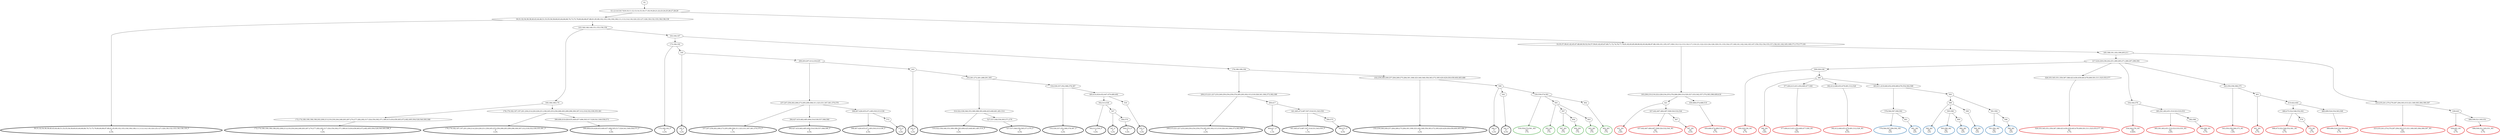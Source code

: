 digraph T {
	{
		rank=same
		130 [penwidth=3,colorscheme=set19,color=0,label="30;31;32;34;36;38;40;43;44;46;51;53;55;56;58;60;63;64;66;68;70;73;75;79;80;84;86;87;88;91;95;99;102;103;104;106;108;111;113;114;118;120;125;127;128;130;132;135;136;138;139_P\nP\n4.3%"]
		126 [penwidth=3,colorscheme=set19,color=0,label="172;174;180;190;196;198;202;208;213;219;230;244;248;263;267;274;277;282;292;317;324;354;362;371;380;415;434;456;463;472;482;495;504;528;540;585;588_P\nP\n5.4%"]
		124 [penwidth=3,colorscheme=set19,color=0,label="176;179;182;187;197;201;204;214;220;226;231;238;245;253;256;268;283;289;296;300;307;312;318;332;339;355;381_P\nP\n3.2%"]
		122 [penwidth=3,colorscheme=set19,color=0,label="399;408;416;428;435;449;457;496;505;517;529;541;549;558;573_P\nP\n5.4%"]
		119 [penwidth=3,colorscheme=set19,color=0,label="175;184;192_P\nP\n2.2%"]
		117 [penwidth=3,colorscheme=set19,color=0,label="195_P\nP\n3.2%"]
		114 [penwidth=3,colorscheme=set19,color=0,label="237;247;258;262;266;273;295;299;306;311;323;331;347;361;370;379_P\nP\n1.1%"]
		112 [penwidth=3,colorscheme=set19,color=0,label="394;427;433;462;485;494;516;539;557;566;580_P\nP\n6.5%"]
		110 [penwidth=3,colorscheme=set19,color=0,label="398;407;426;455;471;493;503;515;538_P\nP\n4.3%"]
		108 [penwidth=3,colorscheme=set19,color=0,label="572_P\nP\n5.4%"]
		106 [penwidth=3,colorscheme=set19,color=0,label="243_P\nP\n3.2%"]
		103 [penwidth=3,colorscheme=set19,color=0,label="310;322;338;346;353;369;388;393;406;425;448;461;481;514_P\nP\n3.2%"]
		101 [penwidth=3,colorscheme=set19,color=0,label="527;537;548;556;565;571;579_P\nP\n6.5%"]
		99 [penwidth=3,colorscheme=set19,color=0,label="316;330;337;352;368;378;387_P\nP\n3.2%"]
		96 [penwidth=3,colorscheme=set19,color=0,label="502;513;536_P\nP\n5.4%"]
		94 [penwidth=3,colorscheme=set19,color=0,label="547_P\nP\n3.2%"]
		92 [penwidth=3,colorscheme=set19,color=0,label="564;570_P\nP\n5.4%"]
		90 [penwidth=3,colorscheme=set19,color=0,label="535_P\nP\n5.4%"]
		87 [penwidth=3,colorscheme=set19,color=0,label="209;215;221;227;233;240;250;254;259;276;285;293;302;313;319;326;341;364;373;382;389_P\nP\n2.2%"]
		85 [penwidth=3,colorscheme=set19,color=0,label="400;417_P\nP\n1.1%"]
		83 [penwidth=3,colorscheme=set19,color=0,label="441;465;473;487;507;518;531;543;550_P\nP\n1.1%"]
		81 [penwidth=3,colorscheme=set19,color=0,label="560;575_P\nP\n6.5%"]
		79 [penwidth=3,colorscheme=set19,color=0,label="232;239;246;249;257;264;269;275;284;301;308;325;340;348;356;363;372;395;420;429;436;458;464;483;486_P\nP\n3.2%"]
		77 [penwidth=3,colorscheme=set19,color=0,label="506_P\nP\n3.2%"]
		75 [penwidth=3,colorscheme=set19,color=0,label="542_P\nP\n6.5%"]
		71 [penwidth=3,colorscheme=set19,color=1,label="421_M1\nM1\n2.8%"]
		69 [penwidth=3,colorscheme=set19,color=1,label="437;442;467;484;497;508;520;532;544_M1\nM1\n4.7%"]
		67 [penwidth=3,colorscheme=set19,color=1,label="567_M1\nM1\n8.5%"]
		65 [penwidth=3,colorscheme=set19,color=1,label="450;466;474;488;519_M1\nM1\n5.7%"]
		61 [penwidth=3,colorscheme=set19,color=1,label="309;329;336_M1\nM1\n4.7%"]
		59 [penwidth=3,colorscheme=set19,color=1,label="360_M1\nM1\n3.8%"]
		57 [penwidth=3,colorscheme=set19,color=1,label="377;404;413;431;454;460;477;500_M1\nM1\n6.6%"]
		55 [penwidth=3,colorscheme=set19,color=1,label="392;412;446;453;479;491;512;526_M1\nM1\n8.5%"]
		53 [penwidth=3,colorscheme=set19,color=1,label="328;335;345;351;359;367;386;423;430;439;445;478;490;501;511;525;555;577_M1\nM1\n5.7%"]
		51 [penwidth=3,colorscheme=set19,color=1,label="334;344;376_M1\nM1\n0.94%"]
		49 [penwidth=3,colorscheme=set19,color=1,label="385;391;402;451;510;523;533;553_M1\nM1\n2.8%"]
		47 [penwidth=3,colorscheme=set19,color=1,label="582;586_M1\nM1\n5.7%"]
		45 [penwidth=3,colorscheme=set19,color=1,label="343;350;358;366;375_M1\nM1\n1.9%"]
		43 [penwidth=3,colorscheme=set19,color=1,label="401_M1\nM1\n4.7%"]
		40 [penwidth=3,colorscheme=set19,color=1,label="468;475;522;546;552;561_M1\nM1\n4.7%"]
		38 [penwidth=3,colorscheme=set19,color=1,label="576_M1\nM1\n5.7%"]
		36 [penwidth=3,colorscheme=set19,color=1,label="489;499;524;534;563;569_M1\nM1\n5.7%"]
		34 [penwidth=3,colorscheme=set19,color=1,label="223;235;241;270;279;287;294;303;315;321;349;365;384;390;397_M1\nM1\n6.6%"]
		32 [penwidth=3,colorscheme=set19,color=1,label="438;443_M1\nM1\n4.7%"]
		30 [penwidth=3,colorscheme=set19,color=1,label="498;509;521;545;551_M1\nM1\n5.7%"]
		27 [penwidth=3,colorscheme=set19,color=2,label="578;584;587;590;592_M2\nM2\n12%"]
		25 [penwidth=3,colorscheme=set19,color=2,label="601_M2\nM2\n12%"]
		22 [penwidth=3,colorscheme=set19,color=2,label="589_M2\nM2\n12%"]
		20 [penwidth=3,colorscheme=set19,color=2,label="595;596_M2\nM2\n12%"]
		18 [penwidth=3,colorscheme=set19,color=2,label="600_M2\nM2\n12%"]
		16 [penwidth=3,colorscheme=set19,color=2,label="599_M2\nM2\n12%"]
		14 [penwidth=3,colorscheme=set19,color=2,label="591;594_M2\nM2\n12%"]
		12 [penwidth=3,colorscheme=set19,color=2,label="598_M2\nM2\n12%"]
		10 [penwidth=3,colorscheme=set19,color=3,label="530;559;574;581_M3\nM3\n17%"]
		8 [penwidth=3,colorscheme=set19,color=3,label="593_M3\nM3\n17%"]
		6 [penwidth=3,colorscheme=set19,color=3,label="597_M3\nM3\n17%"]
		4 [penwidth=3,colorscheme=set19,color=3,label="604_M3\nM3\n17%"]
		2 [penwidth=3,colorscheme=set19,color=3,label="603_M3\nM3\n17%"]
		0 [penwidth=3,colorscheme=set19,color=3,label="602_M3\nM3\n17%"]
	}
	133 [label="GL"]
	132 [label="0;1;2;3;4;5;6;7;8;9;10;11;12;13;14;15;16;17;18;19;20;21;22;23;24;25;26;27;28;29"]
	131 [label="30;31;32;34;36;38;40;43;44;46;51;53;55;56;58;60;63;64;66;68;70;73;75;79;80;84;86;87;88;91;95;99;102;103;104;106;108;111;113;114;118;120;125;127;128;130;132;135;136;138;139"]
	129 [label="143;146;148;149;151;153;156;159"]
	128 [label="160;166;168;170"]
	127 [label="172;174;180;190;196;198;202;208;213;219;230;244;248;263;267;274;277;282;292;317;324;354;362;371;380;415;434;456;463;472;482;495;504;528;540;585;588"]
	125 [label="176;179;182;187;197;201;204;214;220;226;231;238;245;253;256;268;283;289;296;300;307;312;318;332;339;355;381"]
	123 [label="399;408;416;428;435;449;457;496;505;517;529;541;549;558;573"]
	121 [label="163;164;167"]
	120 [label="175;184;192"]
	118 [label="195"]
	116 [label="200;203;207;212;218;225"]
	115 [label="237;247;258;262;266;273;295;299;306;311;323;331;347;361;370;379"]
	113 [label="394;427;433;462;485;494;516;539;557;566;580"]
	111 [label="398;407;426;455;471;493;503;515;538"]
	109 [label="572"]
	107 [label="243"]
	105 [label="252;261;272;281;288;291;305"]
	104 [label="310;322;338;346;353;369;388;393;406;425;448;461;481;514"]
	102 [label="527;537;548;556;565;571;579"]
	100 [label="316;330;337;352;368;378;387"]
	98 [label="405;414;424;432;447;470;480;492"]
	97 [label="502;513;536"]
	95 [label="547"]
	93 [label="564;570"]
	91 [label="535"]
	89 [label="178;186;189;194"]
	88 [label="209;215;221;227;233;240;250;254;259;276;285;293;302;313;319;326;341;364;373;382;389"]
	86 [label="400;417"]
	84 [label="441;465;473;487;507;518;531;543;550"]
	82 [label="560;575"]
	80 [label="232;239;246;249;257;264;269;275;284;301;308;325;340;348;356;363;372;395;420;429;436;458;464;483;486"]
	78 [label="506"]
	76 [label="542"]
	74 [label="33;35;37;39;41;42;45;47;48;49;50;52;54;57;59;61;62;65;67;69;71;72;74;76;77;78;81;82;83;85;89;90;92;93;94;96;97;98;100;101;105;107;109;110;112;115;116;117;119;121;122;123;124;126;129;131;133;134;137;140;141;142;144;145;147;150;152;154;155;157;158;161;162;165;169;171;173;177;181"]
	73 [label="183;206;210;216;222;228;234;255;278;286;290;314;320;327;333;342;357;374;383;396;409;418"]
	72 [label="421"]
	70 [label="437;442;467;484;497;508;520;532;544"]
	68 [label="567"]
	66 [label="450;466;474;488;519"]
	64 [label="185;188;191;193;199;205;211"]
	63 [label="217;224;229;236;242;251;260;265;271;280;297;298;304"]
	62 [label="309;329;336"]
	60 [label="360"]
	58 [label="377;404;413;431;454;460;477;500"]
	56 [label="392;412;446;453;479;491;512;526"]
	54 [label="328;335;345;351;359;367;386;423;430;439;445;478;490;501;511;525;555;577"]
	52 [label="334;344;376"]
	50 [label="385;391;402;451;510;523;533;553"]
	48 [label="582;586"]
	46 [label="343;350;358;366;375"]
	44 [label="401"]
	42 [label="410;422;444"]
	41 [label="468;475;522;546;552;561"]
	39 [label="576"]
	37 [label="489;499;524;534;563;569"]
	35 [label="223;235;241;270;279;287;294;303;315;321;349;365;384;390;397"]
	33 [label="438;443"]
	31 [label="498;509;521;545;551"]
	29 [label="403;411;419;440;452;459;469;476;554;562;568"]
	28 [label="578;584;587;590;592"]
	26 [label="601"]
	24 [label="583"]
	23 [label="589"]
	21 [label="595;596"]
	19 [label="600"]
	17 [label="599"]
	15 [label="591;594"]
	13 [label="598"]
	11 [label="530;559;574;581"]
	9 [label="593"]
	7 [label="597"]
	5 [label="604"]
	3 [label="603"]
	1 [label="602"]
	133 -> 132
	132 -> 131
	132 -> 74
	131 -> 130
	131 -> 129
	129 -> 128
	129 -> 121
	128 -> 127
	128 -> 125
	127 -> 126
	125 -> 124
	125 -> 123
	123 -> 122
	121 -> 120
	121 -> 89
	120 -> 119
	120 -> 118
	118 -> 117
	118 -> 116
	116 -> 115
	116 -> 107
	115 -> 114
	115 -> 113
	115 -> 111
	113 -> 112
	111 -> 110
	111 -> 109
	109 -> 108
	107 -> 106
	107 -> 105
	105 -> 104
	105 -> 100
	104 -> 103
	104 -> 102
	102 -> 101
	100 -> 99
	100 -> 98
	98 -> 97
	98 -> 91
	97 -> 96
	97 -> 95
	95 -> 94
	95 -> 93
	93 -> 92
	91 -> 90
	89 -> 88
	89 -> 80
	88 -> 87
	88 -> 86
	86 -> 85
	86 -> 84
	84 -> 83
	84 -> 82
	82 -> 81
	80 -> 79
	80 -> 78
	78 -> 77
	78 -> 76
	78 -> 11
	76 -> 75
	74 -> 73
	74 -> 64
	73 -> 72
	73 -> 66
	72 -> 71
	72 -> 70
	70 -> 69
	70 -> 68
	68 -> 67
	66 -> 65
	64 -> 63
	64 -> 35
	63 -> 62
	63 -> 54
	63 -> 52
	63 -> 46
	62 -> 61
	62 -> 60
	60 -> 59
	60 -> 58
	60 -> 56
	60 -> 29
	58 -> 57
	56 -> 55
	54 -> 53
	52 -> 51
	52 -> 50
	50 -> 49
	50 -> 48
	48 -> 47
	46 -> 45
	46 -> 44
	44 -> 43
	44 -> 42
	42 -> 41
	42 -> 37
	41 -> 40
	41 -> 39
	39 -> 38
	37 -> 36
	35 -> 34
	35 -> 33
	33 -> 32
	33 -> 31
	31 -> 30
	29 -> 28
	29 -> 24
	28 -> 27
	28 -> 26
	26 -> 25
	24 -> 23
	24 -> 15
	23 -> 22
	23 -> 21
	23 -> 17
	21 -> 20
	21 -> 19
	19 -> 18
	17 -> 16
	15 -> 14
	15 -> 13
	13 -> 12
	11 -> 10
	11 -> 9
	11 -> 1
	9 -> 8
	9 -> 7
	9 -> 3
	7 -> 6
	7 -> 5
	5 -> 4
	3 -> 2
	1 -> 0
}
